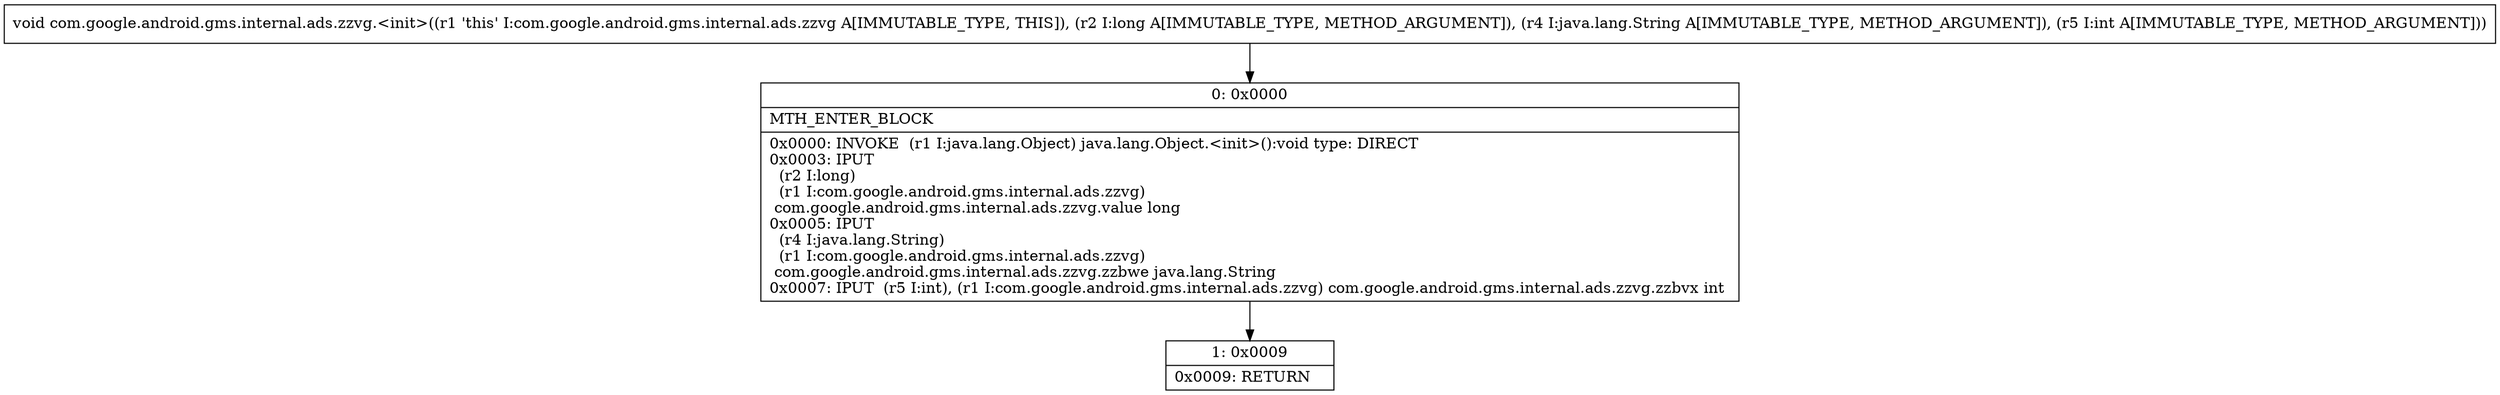 digraph "CFG forcom.google.android.gms.internal.ads.zzvg.\<init\>(JLjava\/lang\/String;I)V" {
Node_0 [shape=record,label="{0\:\ 0x0000|MTH_ENTER_BLOCK\l|0x0000: INVOKE  (r1 I:java.lang.Object) java.lang.Object.\<init\>():void type: DIRECT \l0x0003: IPUT  \l  (r2 I:long)\l  (r1 I:com.google.android.gms.internal.ads.zzvg)\l com.google.android.gms.internal.ads.zzvg.value long \l0x0005: IPUT  \l  (r4 I:java.lang.String)\l  (r1 I:com.google.android.gms.internal.ads.zzvg)\l com.google.android.gms.internal.ads.zzvg.zzbwe java.lang.String \l0x0007: IPUT  (r5 I:int), (r1 I:com.google.android.gms.internal.ads.zzvg) com.google.android.gms.internal.ads.zzvg.zzbvx int \l}"];
Node_1 [shape=record,label="{1\:\ 0x0009|0x0009: RETURN   \l}"];
MethodNode[shape=record,label="{void com.google.android.gms.internal.ads.zzvg.\<init\>((r1 'this' I:com.google.android.gms.internal.ads.zzvg A[IMMUTABLE_TYPE, THIS]), (r2 I:long A[IMMUTABLE_TYPE, METHOD_ARGUMENT]), (r4 I:java.lang.String A[IMMUTABLE_TYPE, METHOD_ARGUMENT]), (r5 I:int A[IMMUTABLE_TYPE, METHOD_ARGUMENT])) }"];
MethodNode -> Node_0;
Node_0 -> Node_1;
}

